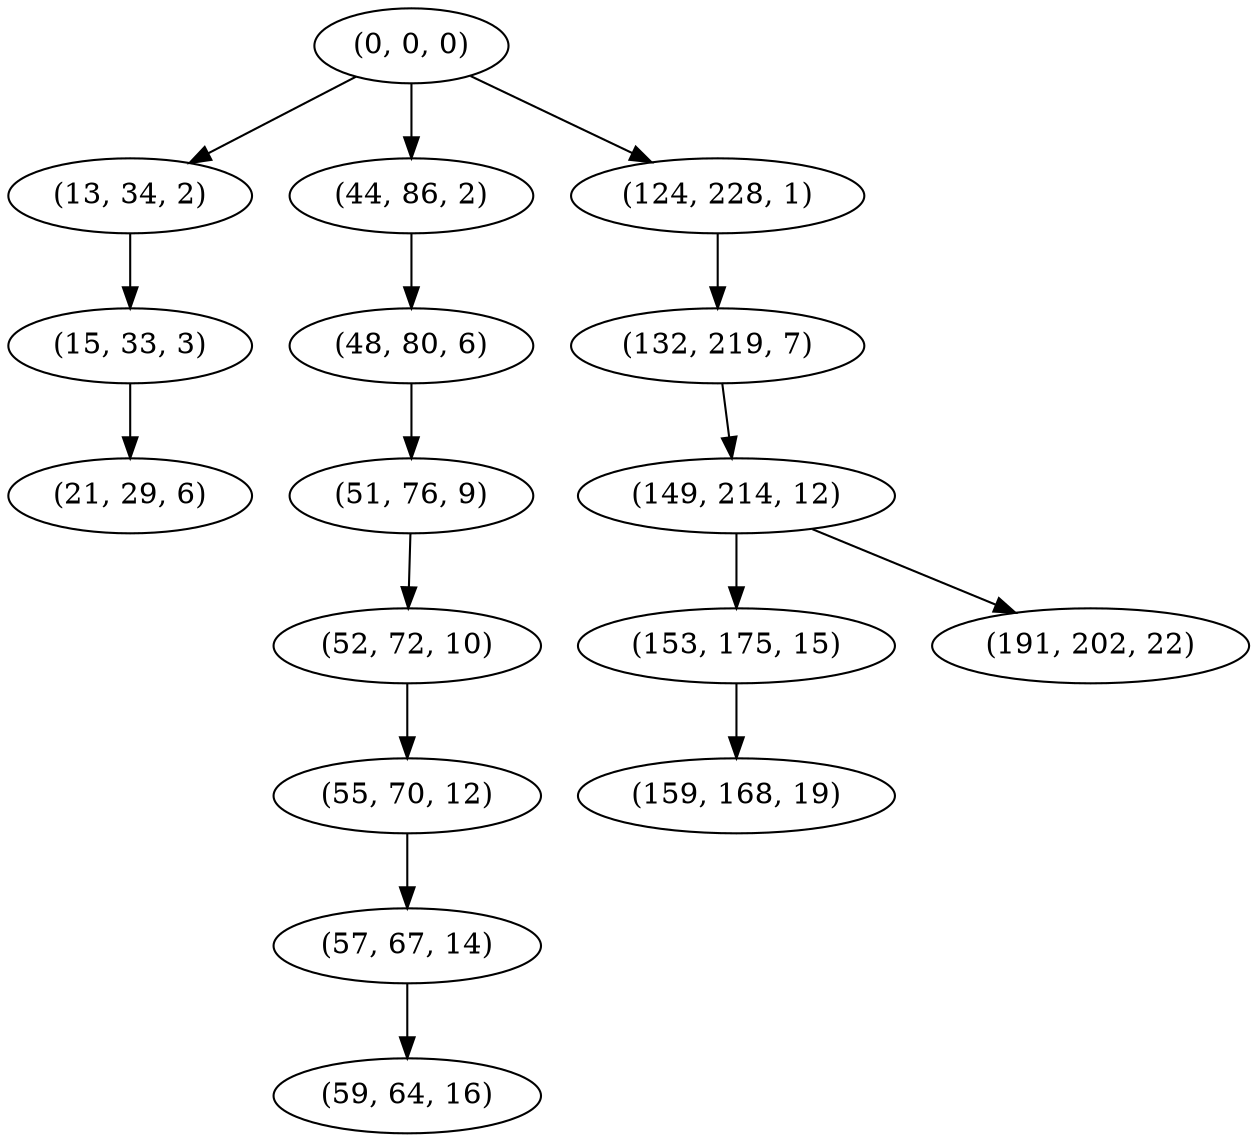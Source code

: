 digraph tree {
    "(0, 0, 0)";
    "(13, 34, 2)";
    "(15, 33, 3)";
    "(21, 29, 6)";
    "(44, 86, 2)";
    "(48, 80, 6)";
    "(51, 76, 9)";
    "(52, 72, 10)";
    "(55, 70, 12)";
    "(57, 67, 14)";
    "(59, 64, 16)";
    "(124, 228, 1)";
    "(132, 219, 7)";
    "(149, 214, 12)";
    "(153, 175, 15)";
    "(159, 168, 19)";
    "(191, 202, 22)";
    "(0, 0, 0)" -> "(13, 34, 2)";
    "(0, 0, 0)" -> "(44, 86, 2)";
    "(0, 0, 0)" -> "(124, 228, 1)";
    "(13, 34, 2)" -> "(15, 33, 3)";
    "(15, 33, 3)" -> "(21, 29, 6)";
    "(44, 86, 2)" -> "(48, 80, 6)";
    "(48, 80, 6)" -> "(51, 76, 9)";
    "(51, 76, 9)" -> "(52, 72, 10)";
    "(52, 72, 10)" -> "(55, 70, 12)";
    "(55, 70, 12)" -> "(57, 67, 14)";
    "(57, 67, 14)" -> "(59, 64, 16)";
    "(124, 228, 1)" -> "(132, 219, 7)";
    "(132, 219, 7)" -> "(149, 214, 12)";
    "(149, 214, 12)" -> "(153, 175, 15)";
    "(149, 214, 12)" -> "(191, 202, 22)";
    "(153, 175, 15)" -> "(159, 168, 19)";
}
